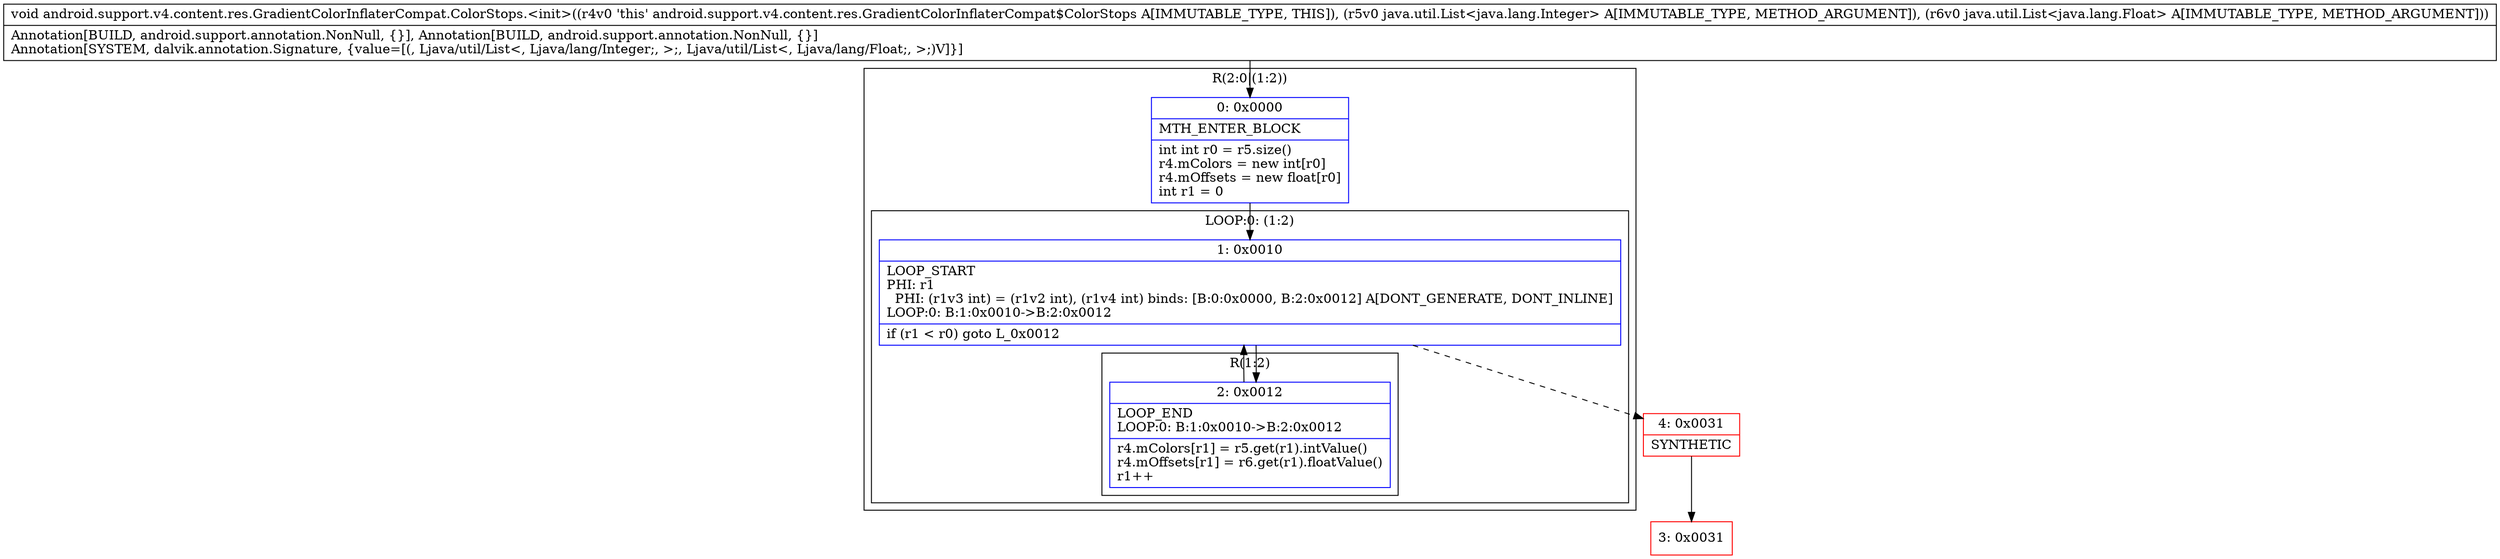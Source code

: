 digraph "CFG forandroid.support.v4.content.res.GradientColorInflaterCompat.ColorStops.\<init\>(Ljava\/util\/List;Ljava\/util\/List;)V" {
subgraph cluster_Region_143850448 {
label = "R(2:0|(1:2))";
node [shape=record,color=blue];
Node_0 [shape=record,label="{0\:\ 0x0000|MTH_ENTER_BLOCK\l|int int r0 = r5.size()\lr4.mColors = new int[r0]\lr4.mOffsets = new float[r0]\lint r1 = 0\l}"];
subgraph cluster_LoopRegion_719918501 {
label = "LOOP:0: (1:2)";
node [shape=record,color=blue];
Node_1 [shape=record,label="{1\:\ 0x0010|LOOP_START\lPHI: r1 \l  PHI: (r1v3 int) = (r1v2 int), (r1v4 int) binds: [B:0:0x0000, B:2:0x0012] A[DONT_GENERATE, DONT_INLINE]\lLOOP:0: B:1:0x0010\-\>B:2:0x0012\l|if (r1 \< r0) goto L_0x0012\l}"];
subgraph cluster_Region_197155083 {
label = "R(1:2)";
node [shape=record,color=blue];
Node_2 [shape=record,label="{2\:\ 0x0012|LOOP_END\lLOOP:0: B:1:0x0010\-\>B:2:0x0012\l|r4.mColors[r1] = r5.get(r1).intValue()\lr4.mOffsets[r1] = r6.get(r1).floatValue()\lr1++\l}"];
}
}
}
Node_3 [shape=record,color=red,label="{3\:\ 0x0031}"];
Node_4 [shape=record,color=red,label="{4\:\ 0x0031|SYNTHETIC\l}"];
MethodNode[shape=record,label="{void android.support.v4.content.res.GradientColorInflaterCompat.ColorStops.\<init\>((r4v0 'this' android.support.v4.content.res.GradientColorInflaterCompat$ColorStops A[IMMUTABLE_TYPE, THIS]), (r5v0 java.util.List\<java.lang.Integer\> A[IMMUTABLE_TYPE, METHOD_ARGUMENT]), (r6v0 java.util.List\<java.lang.Float\> A[IMMUTABLE_TYPE, METHOD_ARGUMENT]))  | Annotation[BUILD, android.support.annotation.NonNull, \{\}], Annotation[BUILD, android.support.annotation.NonNull, \{\}]\lAnnotation[SYSTEM, dalvik.annotation.Signature, \{value=[(, Ljava\/util\/List\<, Ljava\/lang\/Integer;, \>;, Ljava\/util\/List\<, Ljava\/lang\/Float;, \>;)V]\}]\l}"];
MethodNode -> Node_0;
Node_0 -> Node_1;
Node_1 -> Node_2;
Node_1 -> Node_4[style=dashed];
Node_2 -> Node_1;
Node_4 -> Node_3;
}

